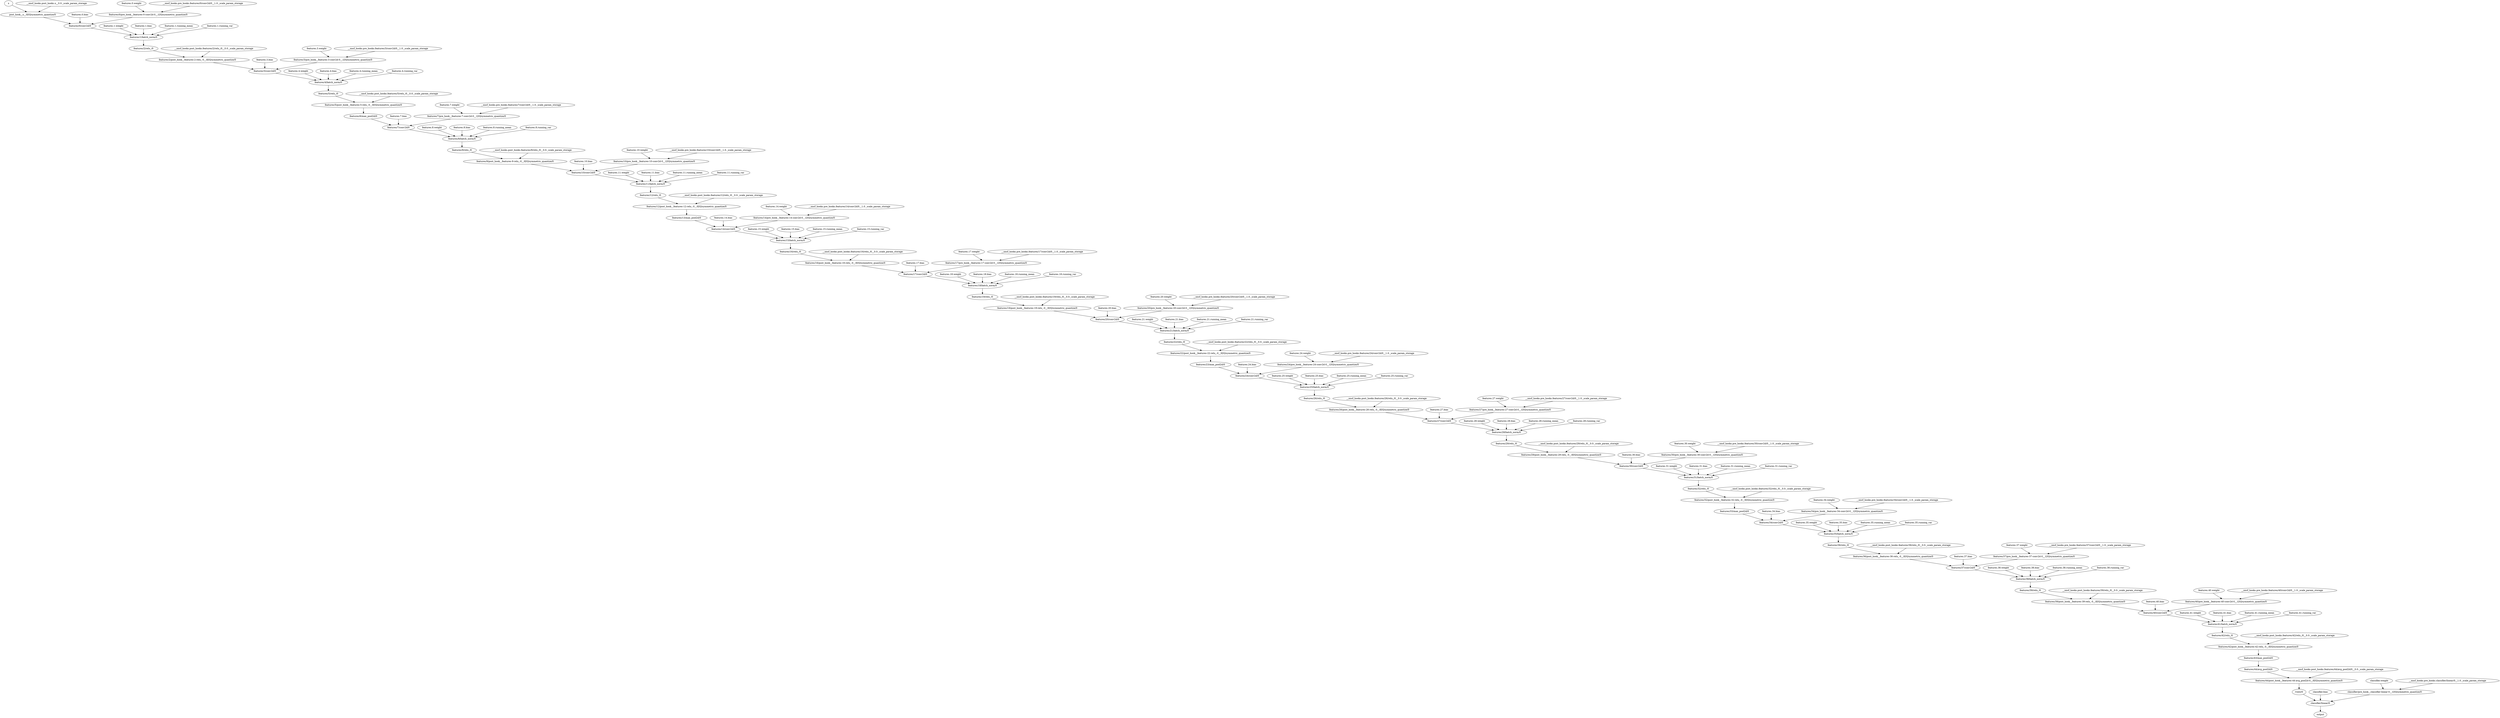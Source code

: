strict digraph {
x [id=0, type="nncf_model_input", metatype=PTInputNoopMetatype];
"__nncf_hooks.post_hooks.x__0.0._scale_param_storage" [id=1, type="nncf_model_const", metatype=PTConstNoopMetatype];
"post_hook__x__0[0]/symmetric_quantize/0" [id=2, type="symmetric_quantize", metatype=UnknownMetatype];
"features.0.weight" [id=3, type="nncf_model_const", metatype=PTConstNoopMetatype];
"features.0.bias" [id=4, type="nncf_model_const", metatype=PTConstNoopMetatype];
"__nncf_hooks.pre_hooks.features/0/conv2d/0__1.0._scale_param_storage" [id=5, type="nncf_model_const", metatype=PTConstNoopMetatype];
"features/0/pre_hook__features-0-conv2d-0__1[0]/symmetric_quantize/0" [id=6, type="symmetric_quantize", metatype=UnknownMetatype];
"features/0/conv2d/0" [id=7, type=conv2d, metatype=PTConv2dMetatype];
"features.1.weight" [id=8, type="nncf_model_const", metatype=PTConstNoopMetatype];
"features.1.bias" [id=9, type="nncf_model_const", metatype=PTConstNoopMetatype];
"features.1.running_mean" [id=10, type="nncf_model_const", metatype=PTConstNoopMetatype];
"features.1.running_var" [id=11, type="nncf_model_const", metatype=PTConstNoopMetatype];
"features/1/batch_norm/0" [id=12, type="batch_norm", metatype=PT2BatchNormMetatype];
"features/2/relu_/0" [id=13, type="relu_", metatype=PTRELUMetatype];
"__nncf_hooks.post_hooks.features/2/relu_/0__0.0._scale_param_storage" [id=14, type="nncf_model_const", metatype=PTConstNoopMetatype];
"features/2/post_hook__features-2-relu_-0__0[0]/symmetric_quantize/0" [id=15, type="symmetric_quantize", metatype=UnknownMetatype];
"features.3.weight" [id=16, type="nncf_model_const", metatype=PTConstNoopMetatype];
"features.3.bias" [id=17, type="nncf_model_const", metatype=PTConstNoopMetatype];
"__nncf_hooks.pre_hooks.features/3/conv2d/0__1.0._scale_param_storage" [id=18, type="nncf_model_const", metatype=PTConstNoopMetatype];
"features/3/pre_hook__features-3-conv2d-0__1[0]/symmetric_quantize/0" [id=19, type="symmetric_quantize", metatype=UnknownMetatype];
"features/3/conv2d/0" [id=20, type=conv2d, metatype=PTConv2dMetatype];
"features.4.weight" [id=21, type="nncf_model_const", metatype=PTConstNoopMetatype];
"features.4.bias" [id=22, type="nncf_model_const", metatype=PTConstNoopMetatype];
"features.4.running_mean" [id=23, type="nncf_model_const", metatype=PTConstNoopMetatype];
"features.4.running_var" [id=24, type="nncf_model_const", metatype=PTConstNoopMetatype];
"features/4/batch_norm/0" [id=25, type="batch_norm", metatype=PT2BatchNormMetatype];
"features/5/relu_/0" [id=26, type="relu_", metatype=PTRELUMetatype];
"__nncf_hooks.post_hooks.features/5/relu_/0__0.0._scale_param_storage" [id=27, type="nncf_model_const", metatype=PTConstNoopMetatype];
"features/5/post_hook__features-5-relu_-0__0[0]/symmetric_quantize/0" [id=28, type="symmetric_quantize", metatype=UnknownMetatype];
"features/6/max_pool2d/0" [id=29, type="max_pool2d", metatype=PTMaxPool2dMetatype];
"features.7.weight" [id=30, type="nncf_model_const", metatype=PTConstNoopMetatype];
"features.7.bias" [id=31, type="nncf_model_const", metatype=PTConstNoopMetatype];
"__nncf_hooks.pre_hooks.features/7/conv2d/0__1.0._scale_param_storage" [id=32, type="nncf_model_const", metatype=PTConstNoopMetatype];
"features/7/pre_hook__features-7-conv2d-0__1[0]/symmetric_quantize/0" [id=33, type="symmetric_quantize", metatype=UnknownMetatype];
"features/7/conv2d/0" [id=34, type=conv2d, metatype=PTConv2dMetatype];
"features.8.weight" [id=35, type="nncf_model_const", metatype=PTConstNoopMetatype];
"features.8.bias" [id=36, type="nncf_model_const", metatype=PTConstNoopMetatype];
"features.8.running_mean" [id=37, type="nncf_model_const", metatype=PTConstNoopMetatype];
"features.8.running_var" [id=38, type="nncf_model_const", metatype=PTConstNoopMetatype];
"features/8/batch_norm/0" [id=39, type="batch_norm", metatype=PT2BatchNormMetatype];
"features/9/relu_/0" [id=40, type="relu_", metatype=PTRELUMetatype];
"__nncf_hooks.post_hooks.features/9/relu_/0__0.0._scale_param_storage" [id=41, type="nncf_model_const", metatype=PTConstNoopMetatype];
"features/9/post_hook__features-9-relu_-0__0[0]/symmetric_quantize/0" [id=42, type="symmetric_quantize", metatype=UnknownMetatype];
"features.10.weight" [id=43, type="nncf_model_const", metatype=PTConstNoopMetatype];
"features.10.bias" [id=44, type="nncf_model_const", metatype=PTConstNoopMetatype];
"__nncf_hooks.pre_hooks.features/10/conv2d/0__1.0._scale_param_storage" [id=45, type="nncf_model_const", metatype=PTConstNoopMetatype];
"features/10/pre_hook__features-10-conv2d-0__1[0]/symmetric_quantize/0" [id=46, type="symmetric_quantize", metatype=UnknownMetatype];
"features/10/conv2d/0" [id=47, type=conv2d, metatype=PTConv2dMetatype];
"features.11.weight" [id=48, type="nncf_model_const", metatype=PTConstNoopMetatype];
"features.11.bias" [id=49, type="nncf_model_const", metatype=PTConstNoopMetatype];
"features.11.running_mean" [id=50, type="nncf_model_const", metatype=PTConstNoopMetatype];
"features.11.running_var" [id=51, type="nncf_model_const", metatype=PTConstNoopMetatype];
"features/11/batch_norm/0" [id=52, type="batch_norm", metatype=PT2BatchNormMetatype];
"features/12/relu_/0" [id=53, type="relu_", metatype=PTRELUMetatype];
"__nncf_hooks.post_hooks.features/12/relu_/0__0.0._scale_param_storage" [id=54, type="nncf_model_const", metatype=PTConstNoopMetatype];
"features/12/post_hook__features-12-relu_-0__0[0]/symmetric_quantize/0" [id=55, type="symmetric_quantize", metatype=UnknownMetatype];
"features/13/max_pool2d/0" [id=56, type="max_pool2d", metatype=PTMaxPool2dMetatype];
"features.14.weight" [id=57, type="nncf_model_const", metatype=PTConstNoopMetatype];
"features.14.bias" [id=58, type="nncf_model_const", metatype=PTConstNoopMetatype];
"__nncf_hooks.pre_hooks.features/14/conv2d/0__1.0._scale_param_storage" [id=59, type="nncf_model_const", metatype=PTConstNoopMetatype];
"features/14/pre_hook__features-14-conv2d-0__1[0]/symmetric_quantize/0" [id=60, type="symmetric_quantize", metatype=UnknownMetatype];
"features/14/conv2d/0" [id=61, type=conv2d, metatype=PTConv2dMetatype];
"features.15.weight" [id=62, type="nncf_model_const", metatype=PTConstNoopMetatype];
"features.15.bias" [id=63, type="nncf_model_const", metatype=PTConstNoopMetatype];
"features.15.running_mean" [id=64, type="nncf_model_const", metatype=PTConstNoopMetatype];
"features.15.running_var" [id=65, type="nncf_model_const", metatype=PTConstNoopMetatype];
"features/15/batch_norm/0" [id=66, type="batch_norm", metatype=PT2BatchNormMetatype];
"features/16/relu_/0" [id=67, type="relu_", metatype=PTRELUMetatype];
"__nncf_hooks.post_hooks.features/16/relu_/0__0.0._scale_param_storage" [id=68, type="nncf_model_const", metatype=PTConstNoopMetatype];
"features/16/post_hook__features-16-relu_-0__0[0]/symmetric_quantize/0" [id=69, type="symmetric_quantize", metatype=UnknownMetatype];
"features.17.weight" [id=70, type="nncf_model_const", metatype=PTConstNoopMetatype];
"features.17.bias" [id=71, type="nncf_model_const", metatype=PTConstNoopMetatype];
"__nncf_hooks.pre_hooks.features/17/conv2d/0__1.0._scale_param_storage" [id=72, type="nncf_model_const", metatype=PTConstNoopMetatype];
"features/17/pre_hook__features-17-conv2d-0__1[0]/symmetric_quantize/0" [id=73, type="symmetric_quantize", metatype=UnknownMetatype];
"features/17/conv2d/0" [id=74, type=conv2d, metatype=PTConv2dMetatype];
"features.18.weight" [id=75, type="nncf_model_const", metatype=PTConstNoopMetatype];
"features.18.bias" [id=76, type="nncf_model_const", metatype=PTConstNoopMetatype];
"features.18.running_mean" [id=77, type="nncf_model_const", metatype=PTConstNoopMetatype];
"features.18.running_var" [id=78, type="nncf_model_const", metatype=PTConstNoopMetatype];
"features/18/batch_norm/0" [id=79, type="batch_norm", metatype=PT2BatchNormMetatype];
"features/19/relu_/0" [id=80, type="relu_", metatype=PTRELUMetatype];
"__nncf_hooks.post_hooks.features/19/relu_/0__0.0._scale_param_storage" [id=81, type="nncf_model_const", metatype=PTConstNoopMetatype];
"features/19/post_hook__features-19-relu_-0__0[0]/symmetric_quantize/0" [id=82, type="symmetric_quantize", metatype=UnknownMetatype];
"features.20.weight" [id=83, type="nncf_model_const", metatype=PTConstNoopMetatype];
"features.20.bias" [id=84, type="nncf_model_const", metatype=PTConstNoopMetatype];
"__nncf_hooks.pre_hooks.features/20/conv2d/0__1.0._scale_param_storage" [id=85, type="nncf_model_const", metatype=PTConstNoopMetatype];
"features/20/pre_hook__features-20-conv2d-0__1[0]/symmetric_quantize/0" [id=86, type="symmetric_quantize", metatype=UnknownMetatype];
"features/20/conv2d/0" [id=87, type=conv2d, metatype=PTConv2dMetatype];
"features.21.weight" [id=88, type="nncf_model_const", metatype=PTConstNoopMetatype];
"features.21.bias" [id=89, type="nncf_model_const", metatype=PTConstNoopMetatype];
"features.21.running_mean" [id=90, type="nncf_model_const", metatype=PTConstNoopMetatype];
"features.21.running_var" [id=91, type="nncf_model_const", metatype=PTConstNoopMetatype];
"features/21/batch_norm/0" [id=92, type="batch_norm", metatype=PT2BatchNormMetatype];
"features/22/relu_/0" [id=93, type="relu_", metatype=PTRELUMetatype];
"__nncf_hooks.post_hooks.features/22/relu_/0__0.0._scale_param_storage" [id=94, type="nncf_model_const", metatype=PTConstNoopMetatype];
"features/22/post_hook__features-22-relu_-0__0[0]/symmetric_quantize/0" [id=95, type="symmetric_quantize", metatype=UnknownMetatype];
"features/23/max_pool2d/0" [id=96, type="max_pool2d", metatype=PTMaxPool2dMetatype];
"features.24.weight" [id=97, type="nncf_model_const", metatype=PTConstNoopMetatype];
"features.24.bias" [id=98, type="nncf_model_const", metatype=PTConstNoopMetatype];
"__nncf_hooks.pre_hooks.features/24/conv2d/0__1.0._scale_param_storage" [id=99, type="nncf_model_const", metatype=PTConstNoopMetatype];
"features/24/pre_hook__features-24-conv2d-0__1[0]/symmetric_quantize/0" [id=100, type="symmetric_quantize", metatype=UnknownMetatype];
"features/24/conv2d/0" [id=101, type=conv2d, metatype=PTConv2dMetatype];
"features.25.weight" [id=102, type="nncf_model_const", metatype=PTConstNoopMetatype];
"features.25.bias" [id=103, type="nncf_model_const", metatype=PTConstNoopMetatype];
"features.25.running_mean" [id=104, type="nncf_model_const", metatype=PTConstNoopMetatype];
"features.25.running_var" [id=105, type="nncf_model_const", metatype=PTConstNoopMetatype];
"features/25/batch_norm/0" [id=106, type="batch_norm", metatype=PT2BatchNormMetatype];
"features/26/relu_/0" [id=107, type="relu_", metatype=PTRELUMetatype];
"__nncf_hooks.post_hooks.features/26/relu_/0__0.0._scale_param_storage" [id=108, type="nncf_model_const", metatype=PTConstNoopMetatype];
"features/26/post_hook__features-26-relu_-0__0[0]/symmetric_quantize/0" [id=109, type="symmetric_quantize", metatype=UnknownMetatype];
"features.27.weight" [id=110, type="nncf_model_const", metatype=PTConstNoopMetatype];
"features.27.bias" [id=111, type="nncf_model_const", metatype=PTConstNoopMetatype];
"__nncf_hooks.pre_hooks.features/27/conv2d/0__1.0._scale_param_storage" [id=112, type="nncf_model_const", metatype=PTConstNoopMetatype];
"features/27/pre_hook__features-27-conv2d-0__1[0]/symmetric_quantize/0" [id=113, type="symmetric_quantize", metatype=UnknownMetatype];
"features/27/conv2d/0" [id=114, type=conv2d, metatype=PTConv2dMetatype];
"features.28.weight" [id=115, type="nncf_model_const", metatype=PTConstNoopMetatype];
"features.28.bias" [id=116, type="nncf_model_const", metatype=PTConstNoopMetatype];
"features.28.running_mean" [id=117, type="nncf_model_const", metatype=PTConstNoopMetatype];
"features.28.running_var" [id=118, type="nncf_model_const", metatype=PTConstNoopMetatype];
"features/28/batch_norm/0" [id=119, type="batch_norm", metatype=PT2BatchNormMetatype];
"features/29/relu_/0" [id=120, type="relu_", metatype=PTRELUMetatype];
"__nncf_hooks.post_hooks.features/29/relu_/0__0.0._scale_param_storage" [id=121, type="nncf_model_const", metatype=PTConstNoopMetatype];
"features/29/post_hook__features-29-relu_-0__0[0]/symmetric_quantize/0" [id=122, type="symmetric_quantize", metatype=UnknownMetatype];
"features.30.weight" [id=123, type="nncf_model_const", metatype=PTConstNoopMetatype];
"features.30.bias" [id=124, type="nncf_model_const", metatype=PTConstNoopMetatype];
"__nncf_hooks.pre_hooks.features/30/conv2d/0__1.0._scale_param_storage" [id=125, type="nncf_model_const", metatype=PTConstNoopMetatype];
"features/30/pre_hook__features-30-conv2d-0__1[0]/symmetric_quantize/0" [id=126, type="symmetric_quantize", metatype=UnknownMetatype];
"features/30/conv2d/0" [id=127, type=conv2d, metatype=PTConv2dMetatype];
"features.31.weight" [id=128, type="nncf_model_const", metatype=PTConstNoopMetatype];
"features.31.bias" [id=129, type="nncf_model_const", metatype=PTConstNoopMetatype];
"features.31.running_mean" [id=130, type="nncf_model_const", metatype=PTConstNoopMetatype];
"features.31.running_var" [id=131, type="nncf_model_const", metatype=PTConstNoopMetatype];
"features/31/batch_norm/0" [id=132, type="batch_norm", metatype=PT2BatchNormMetatype];
"features/32/relu_/0" [id=133, type="relu_", metatype=PTRELUMetatype];
"__nncf_hooks.post_hooks.features/32/relu_/0__0.0._scale_param_storage" [id=134, type="nncf_model_const", metatype=PTConstNoopMetatype];
"features/32/post_hook__features-32-relu_-0__0[0]/symmetric_quantize/0" [id=135, type="symmetric_quantize", metatype=UnknownMetatype];
"features/33/max_pool2d/0" [id=136, type="max_pool2d", metatype=PTMaxPool2dMetatype];
"features.34.weight" [id=137, type="nncf_model_const", metatype=PTConstNoopMetatype];
"features.34.bias" [id=138, type="nncf_model_const", metatype=PTConstNoopMetatype];
"__nncf_hooks.pre_hooks.features/34/conv2d/0__1.0._scale_param_storage" [id=139, type="nncf_model_const", metatype=PTConstNoopMetatype];
"features/34/pre_hook__features-34-conv2d-0__1[0]/symmetric_quantize/0" [id=140, type="symmetric_quantize", metatype=UnknownMetatype];
"features/34/conv2d/0" [id=141, type=conv2d, metatype=PTConv2dMetatype];
"features.35.weight" [id=142, type="nncf_model_const", metatype=PTConstNoopMetatype];
"features.35.bias" [id=143, type="nncf_model_const", metatype=PTConstNoopMetatype];
"features.35.running_mean" [id=144, type="nncf_model_const", metatype=PTConstNoopMetatype];
"features.35.running_var" [id=145, type="nncf_model_const", metatype=PTConstNoopMetatype];
"features/35/batch_norm/0" [id=146, type="batch_norm", metatype=PT2BatchNormMetatype];
"features/36/relu_/0" [id=147, type="relu_", metatype=PTRELUMetatype];
"__nncf_hooks.post_hooks.features/36/relu_/0__0.0._scale_param_storage" [id=148, type="nncf_model_const", metatype=PTConstNoopMetatype];
"features/36/post_hook__features-36-relu_-0__0[0]/symmetric_quantize/0" [id=149, type="symmetric_quantize", metatype=UnknownMetatype];
"features.37.weight" [id=150, type="nncf_model_const", metatype=PTConstNoopMetatype];
"features.37.bias" [id=151, type="nncf_model_const", metatype=PTConstNoopMetatype];
"__nncf_hooks.pre_hooks.features/37/conv2d/0__1.0._scale_param_storage" [id=152, type="nncf_model_const", metatype=PTConstNoopMetatype];
"features/37/pre_hook__features-37-conv2d-0__1[0]/symmetric_quantize/0" [id=153, type="symmetric_quantize", metatype=UnknownMetatype];
"features/37/conv2d/0" [id=154, type=conv2d, metatype=PTConv2dMetatype];
"features.38.weight" [id=155, type="nncf_model_const", metatype=PTConstNoopMetatype];
"features.38.bias" [id=156, type="nncf_model_const", metatype=PTConstNoopMetatype];
"features.38.running_mean" [id=157, type="nncf_model_const", metatype=PTConstNoopMetatype];
"features.38.running_var" [id=158, type="nncf_model_const", metatype=PTConstNoopMetatype];
"features/38/batch_norm/0" [id=159, type="batch_norm", metatype=PT2BatchNormMetatype];
"features/39/relu_/0" [id=160, type="relu_", metatype=PTRELUMetatype];
"__nncf_hooks.post_hooks.features/39/relu_/0__0.0._scale_param_storage" [id=161, type="nncf_model_const", metatype=PTConstNoopMetatype];
"features/39/post_hook__features-39-relu_-0__0[0]/symmetric_quantize/0" [id=162, type="symmetric_quantize", metatype=UnknownMetatype];
"features.40.weight" [id=163, type="nncf_model_const", metatype=PTConstNoopMetatype];
"features.40.bias" [id=164, type="nncf_model_const", metatype=PTConstNoopMetatype];
"__nncf_hooks.pre_hooks.features/40/conv2d/0__1.0._scale_param_storage" [id=165, type="nncf_model_const", metatype=PTConstNoopMetatype];
"features/40/pre_hook__features-40-conv2d-0__1[0]/symmetric_quantize/0" [id=166, type="symmetric_quantize", metatype=UnknownMetatype];
"features/40/conv2d/0" [id=167, type=conv2d, metatype=PTConv2dMetatype];
"features.41.weight" [id=168, type="nncf_model_const", metatype=PTConstNoopMetatype];
"features.41.bias" [id=169, type="nncf_model_const", metatype=PTConstNoopMetatype];
"features.41.running_mean" [id=170, type="nncf_model_const", metatype=PTConstNoopMetatype];
"features.41.running_var" [id=171, type="nncf_model_const", metatype=PTConstNoopMetatype];
"features/41/batch_norm/0" [id=172, type="batch_norm", metatype=PT2BatchNormMetatype];
"features/42/relu_/0" [id=173, type="relu_", metatype=PTRELUMetatype];
"__nncf_hooks.post_hooks.features/42/relu_/0__0.0._scale_param_storage" [id=174, type="nncf_model_const", metatype=PTConstNoopMetatype];
"features/42/post_hook__features-42-relu_-0__0[0]/symmetric_quantize/0" [id=175, type="symmetric_quantize", metatype=UnknownMetatype];
"features/43/max_pool2d/0" [id=176, type="max_pool2d", metatype=PTMaxPool2dMetatype];
"features/44/avg_pool2d/0" [id=177, type="avg_pool2d", metatype=PTAvgPool2dMetatype];
"__nncf_hooks.post_hooks.features/44/avg_pool2d/0__0.0._scale_param_storage" [id=178, type="nncf_model_const", metatype=PTConstNoopMetatype];
"features/44/post_hook__features-44-avg_pool2d-0__0[0]/symmetric_quantize/0" [id=179, type="symmetric_quantize", metatype=UnknownMetatype];
"/view/0" [id=180, type=view, metatype=PTReshapeMetatype];
"classifier.weight" [id=181, type="nncf_model_const", metatype=PTConstNoopMetatype];
"classifier.bias" [id=182, type="nncf_model_const", metatype=PTConstNoopMetatype];
"__nncf_hooks.pre_hooks.classifier/linear/0__1.0._scale_param_storage" [id=183, type="nncf_model_const", metatype=PTConstNoopMetatype];
"classifier/pre_hook__classifier-linear-0__1[0]/symmetric_quantize/0" [id=184, type="symmetric_quantize", metatype=UnknownMetatype];
"classifier/linear/0" [id=185, type=linear, metatype=PTLinearMetatype];
output [id=186, type="nncf_model_output", metatype=PTOutputNoopMetatype];
x -> "post_hook__x__0[0]/symmetric_quantize/0" [dtype=float, shape="(1, 3, 32, 32)", out_port_id=0, in_port_id=0];
"__nncf_hooks.post_hooks.x__0.0._scale_param_storage" -> "post_hook__x__0[0]/symmetric_quantize/0" [dtype=float, shape="(1,)", out_port_id=0, in_port_id=4];
"post_hook__x__0[0]/symmetric_quantize/0" -> "features/0/conv2d/0" [dtype=float, shape="(1, 3, 32, 32)", out_port_id=0, in_port_id=0];
"features.0.weight" -> "features/0/pre_hook__features-0-conv2d-0__1[0]/symmetric_quantize/0" [dtype=float, shape="(64, 3, 3, 3)", out_port_id=0, in_port_id=0];
"features.0.bias" -> "features/0/conv2d/0" [dtype=float, shape="(64,)", out_port_id=0, in_port_id=2];
"__nncf_hooks.pre_hooks.features/0/conv2d/0__1.0._scale_param_storage" -> "features/0/pre_hook__features-0-conv2d-0__1[0]/symmetric_quantize/0" [dtype=float, shape="(64, 1, 1, 1)", out_port_id=0, in_port_id=4];
"features/0/pre_hook__features-0-conv2d-0__1[0]/symmetric_quantize/0" -> "features/0/conv2d/0" [dtype=float, shape="(64, 3, 3, 3)", out_port_id=0, in_port_id=1];
"features/0/conv2d/0" -> "features/1/batch_norm/0" [dtype=float, shape="(1, 64, 32, 32)", out_port_id=0, in_port_id=0];
"features.1.weight" -> "features/1/batch_norm/0" [dtype=float, shape="(64,)", out_port_id=0, in_port_id=1];
"features.1.bias" -> "features/1/batch_norm/0" [dtype=float, shape="(64,)", out_port_id=0, in_port_id=2];
"features.1.running_mean" -> "features/1/batch_norm/0" [dtype=float, shape="(64,)", out_port_id=0, in_port_id=3];
"features.1.running_var" -> "features/1/batch_norm/0" [dtype=float, shape="(64,)", out_port_id=0, in_port_id=4];
"features/1/batch_norm/0" -> "features/2/relu_/0" [dtype=float, shape="(1, 64, 32, 32)", out_port_id=0, in_port_id=0];
"features/2/relu_/0" -> "features/2/post_hook__features-2-relu_-0__0[0]/symmetric_quantize/0" [dtype=float, shape="(1, 64, 32, 32)", out_port_id=0, in_port_id=0];
"__nncf_hooks.post_hooks.features/2/relu_/0__0.0._scale_param_storage" -> "features/2/post_hook__features-2-relu_-0__0[0]/symmetric_quantize/0" [dtype=float, shape="(1,)", out_port_id=0, in_port_id=4];
"features/2/post_hook__features-2-relu_-0__0[0]/symmetric_quantize/0" -> "features/3/conv2d/0" [dtype=float, shape="(1, 64, 32, 32)", out_port_id=0, in_port_id=0];
"features.3.weight" -> "features/3/pre_hook__features-3-conv2d-0__1[0]/symmetric_quantize/0" [dtype=float, shape="(64, 64, 3, 3)", out_port_id=0, in_port_id=0];
"features.3.bias" -> "features/3/conv2d/0" [dtype=float, shape="(64,)", out_port_id=0, in_port_id=2];
"__nncf_hooks.pre_hooks.features/3/conv2d/0__1.0._scale_param_storage" -> "features/3/pre_hook__features-3-conv2d-0__1[0]/symmetric_quantize/0" [dtype=float, shape="(64, 1, 1, 1)", out_port_id=0, in_port_id=4];
"features/3/pre_hook__features-3-conv2d-0__1[0]/symmetric_quantize/0" -> "features/3/conv2d/0" [dtype=float, shape="(64, 64, 3, 3)", out_port_id=0, in_port_id=1];
"features/3/conv2d/0" -> "features/4/batch_norm/0" [dtype=float, shape="(1, 64, 32, 32)", out_port_id=0, in_port_id=0];
"features.4.weight" -> "features/4/batch_norm/0" [dtype=float, shape="(64,)", out_port_id=0, in_port_id=1];
"features.4.bias" -> "features/4/batch_norm/0" [dtype=float, shape="(64,)", out_port_id=0, in_port_id=2];
"features.4.running_mean" -> "features/4/batch_norm/0" [dtype=float, shape="(64,)", out_port_id=0, in_port_id=3];
"features.4.running_var" -> "features/4/batch_norm/0" [dtype=float, shape="(64,)", out_port_id=0, in_port_id=4];
"features/4/batch_norm/0" -> "features/5/relu_/0" [dtype=float, shape="(1, 64, 32, 32)", out_port_id=0, in_port_id=0];
"features/5/relu_/0" -> "features/5/post_hook__features-5-relu_-0__0[0]/symmetric_quantize/0" [dtype=float, shape="(1, 64, 32, 32)", out_port_id=0, in_port_id=0];
"__nncf_hooks.post_hooks.features/5/relu_/0__0.0._scale_param_storage" -> "features/5/post_hook__features-5-relu_-0__0[0]/symmetric_quantize/0" [dtype=float, shape="(1,)", out_port_id=0, in_port_id=4];
"features/5/post_hook__features-5-relu_-0__0[0]/symmetric_quantize/0" -> "features/6/max_pool2d/0" [dtype=float, shape="(1, 64, 32, 32)", out_port_id=0, in_port_id=0];
"features/6/max_pool2d/0" -> "features/7/conv2d/0" [dtype=float, shape="(1, 64, 16, 16)", out_port_id=0, in_port_id=0];
"features.7.weight" -> "features/7/pre_hook__features-7-conv2d-0__1[0]/symmetric_quantize/0" [dtype=float, shape="(128, 64, 3, 3)", out_port_id=0, in_port_id=0];
"features.7.bias" -> "features/7/conv2d/0" [dtype=float, shape="(128,)", out_port_id=0, in_port_id=2];
"__nncf_hooks.pre_hooks.features/7/conv2d/0__1.0._scale_param_storage" -> "features/7/pre_hook__features-7-conv2d-0__1[0]/symmetric_quantize/0" [dtype=float, shape="(128, 1, 1, 1)", out_port_id=0, in_port_id=4];
"features/7/pre_hook__features-7-conv2d-0__1[0]/symmetric_quantize/0" -> "features/7/conv2d/0" [dtype=float, shape="(128, 64, 3, 3)", out_port_id=0, in_port_id=1];
"features/7/conv2d/0" -> "features/8/batch_norm/0" [dtype=float, shape="(1, 128, 16, 16)", out_port_id=0, in_port_id=0];
"features.8.weight" -> "features/8/batch_norm/0" [dtype=float, shape="(128,)", out_port_id=0, in_port_id=1];
"features.8.bias" -> "features/8/batch_norm/0" [dtype=float, shape="(128,)", out_port_id=0, in_port_id=2];
"features.8.running_mean" -> "features/8/batch_norm/0" [dtype=float, shape="(128,)", out_port_id=0, in_port_id=3];
"features.8.running_var" -> "features/8/batch_norm/0" [dtype=float, shape="(128,)", out_port_id=0, in_port_id=4];
"features/8/batch_norm/0" -> "features/9/relu_/0" [dtype=float, shape="(1, 128, 16, 16)", out_port_id=0, in_port_id=0];
"features/9/relu_/0" -> "features/9/post_hook__features-9-relu_-0__0[0]/symmetric_quantize/0" [dtype=float, shape="(1, 128, 16, 16)", out_port_id=0, in_port_id=0];
"__nncf_hooks.post_hooks.features/9/relu_/0__0.0._scale_param_storage" -> "features/9/post_hook__features-9-relu_-0__0[0]/symmetric_quantize/0" [dtype=float, shape="(1,)", out_port_id=0, in_port_id=4];
"features/9/post_hook__features-9-relu_-0__0[0]/symmetric_quantize/0" -> "features/10/conv2d/0" [dtype=float, shape="(1, 128, 16, 16)", out_port_id=0, in_port_id=0];
"features.10.weight" -> "features/10/pre_hook__features-10-conv2d-0__1[0]/symmetric_quantize/0" [dtype=float, shape="(128, 128, 3, 3)", out_port_id=0, in_port_id=0];
"features.10.bias" -> "features/10/conv2d/0" [dtype=float, shape="(128,)", out_port_id=0, in_port_id=2];
"__nncf_hooks.pre_hooks.features/10/conv2d/0__1.0._scale_param_storage" -> "features/10/pre_hook__features-10-conv2d-0__1[0]/symmetric_quantize/0" [dtype=float, shape="(128, 1, 1, 1)", out_port_id=0, in_port_id=4];
"features/10/pre_hook__features-10-conv2d-0__1[0]/symmetric_quantize/0" -> "features/10/conv2d/0" [dtype=float, shape="(128, 128, 3, 3)", out_port_id=0, in_port_id=1];
"features/10/conv2d/0" -> "features/11/batch_norm/0" [dtype=float, shape="(1, 128, 16, 16)", out_port_id=0, in_port_id=0];
"features.11.weight" -> "features/11/batch_norm/0" [dtype=float, shape="(128,)", out_port_id=0, in_port_id=1];
"features.11.bias" -> "features/11/batch_norm/0" [dtype=float, shape="(128,)", out_port_id=0, in_port_id=2];
"features.11.running_mean" -> "features/11/batch_norm/0" [dtype=float, shape="(128,)", out_port_id=0, in_port_id=3];
"features.11.running_var" -> "features/11/batch_norm/0" [dtype=float, shape="(128,)", out_port_id=0, in_port_id=4];
"features/11/batch_norm/0" -> "features/12/relu_/0" [dtype=float, shape="(1, 128, 16, 16)", out_port_id=0, in_port_id=0];
"features/12/relu_/0" -> "features/12/post_hook__features-12-relu_-0__0[0]/symmetric_quantize/0" [dtype=float, shape="(1, 128, 16, 16)", out_port_id=0, in_port_id=0];
"__nncf_hooks.post_hooks.features/12/relu_/0__0.0._scale_param_storage" -> "features/12/post_hook__features-12-relu_-0__0[0]/symmetric_quantize/0" [dtype=float, shape="(1,)", out_port_id=0, in_port_id=4];
"features/12/post_hook__features-12-relu_-0__0[0]/symmetric_quantize/0" -> "features/13/max_pool2d/0" [dtype=float, shape="(1, 128, 16, 16)", out_port_id=0, in_port_id=0];
"features/13/max_pool2d/0" -> "features/14/conv2d/0" [dtype=float, shape="(1, 128, 8, 8)", out_port_id=0, in_port_id=0];
"features.14.weight" -> "features/14/pre_hook__features-14-conv2d-0__1[0]/symmetric_quantize/0" [dtype=float, shape="(256, 128, 3, 3)", out_port_id=0, in_port_id=0];
"features.14.bias" -> "features/14/conv2d/0" [dtype=float, shape="(256,)", out_port_id=0, in_port_id=2];
"__nncf_hooks.pre_hooks.features/14/conv2d/0__1.0._scale_param_storage" -> "features/14/pre_hook__features-14-conv2d-0__1[0]/symmetric_quantize/0" [dtype=float, shape="(256, 1, 1, 1)", out_port_id=0, in_port_id=4];
"features/14/pre_hook__features-14-conv2d-0__1[0]/symmetric_quantize/0" -> "features/14/conv2d/0" [dtype=float, shape="(256, 128, 3, 3)", out_port_id=0, in_port_id=1];
"features/14/conv2d/0" -> "features/15/batch_norm/0" [dtype=float, shape="(1, 256, 8, 8)", out_port_id=0, in_port_id=0];
"features.15.weight" -> "features/15/batch_norm/0" [dtype=float, shape="(256,)", out_port_id=0, in_port_id=1];
"features.15.bias" -> "features/15/batch_norm/0" [dtype=float, shape="(256,)", out_port_id=0, in_port_id=2];
"features.15.running_mean" -> "features/15/batch_norm/0" [dtype=float, shape="(256,)", out_port_id=0, in_port_id=3];
"features.15.running_var" -> "features/15/batch_norm/0" [dtype=float, shape="(256,)", out_port_id=0, in_port_id=4];
"features/15/batch_norm/0" -> "features/16/relu_/0" [dtype=float, shape="(1, 256, 8, 8)", out_port_id=0, in_port_id=0];
"features/16/relu_/0" -> "features/16/post_hook__features-16-relu_-0__0[0]/symmetric_quantize/0" [dtype=float, shape="(1, 256, 8, 8)", out_port_id=0, in_port_id=0];
"__nncf_hooks.post_hooks.features/16/relu_/0__0.0._scale_param_storage" -> "features/16/post_hook__features-16-relu_-0__0[0]/symmetric_quantize/0" [dtype=float, shape="(1,)", out_port_id=0, in_port_id=4];
"features/16/post_hook__features-16-relu_-0__0[0]/symmetric_quantize/0" -> "features/17/conv2d/0" [dtype=float, shape="(1, 256, 8, 8)", out_port_id=0, in_port_id=0];
"features.17.weight" -> "features/17/pre_hook__features-17-conv2d-0__1[0]/symmetric_quantize/0" [dtype=float, shape="(256, 256, 3, 3)", out_port_id=0, in_port_id=0];
"features.17.bias" -> "features/17/conv2d/0" [dtype=float, shape="(256,)", out_port_id=0, in_port_id=2];
"__nncf_hooks.pre_hooks.features/17/conv2d/0__1.0._scale_param_storage" -> "features/17/pre_hook__features-17-conv2d-0__1[0]/symmetric_quantize/0" [dtype=float, shape="(256, 1, 1, 1)", out_port_id=0, in_port_id=4];
"features/17/pre_hook__features-17-conv2d-0__1[0]/symmetric_quantize/0" -> "features/17/conv2d/0" [dtype=float, shape="(256, 256, 3, 3)", out_port_id=0, in_port_id=1];
"features/17/conv2d/0" -> "features/18/batch_norm/0" [dtype=float, shape="(1, 256, 8, 8)", out_port_id=0, in_port_id=0];
"features.18.weight" -> "features/18/batch_norm/0" [dtype=float, shape="(256,)", out_port_id=0, in_port_id=1];
"features.18.bias" -> "features/18/batch_norm/0" [dtype=float, shape="(256,)", out_port_id=0, in_port_id=2];
"features.18.running_mean" -> "features/18/batch_norm/0" [dtype=float, shape="(256,)", out_port_id=0, in_port_id=3];
"features.18.running_var" -> "features/18/batch_norm/0" [dtype=float, shape="(256,)", out_port_id=0, in_port_id=4];
"features/18/batch_norm/0" -> "features/19/relu_/0" [dtype=float, shape="(1, 256, 8, 8)", out_port_id=0, in_port_id=0];
"features/19/relu_/0" -> "features/19/post_hook__features-19-relu_-0__0[0]/symmetric_quantize/0" [dtype=float, shape="(1, 256, 8, 8)", out_port_id=0, in_port_id=0];
"__nncf_hooks.post_hooks.features/19/relu_/0__0.0._scale_param_storage" -> "features/19/post_hook__features-19-relu_-0__0[0]/symmetric_quantize/0" [dtype=float, shape="(1,)", out_port_id=0, in_port_id=4];
"features/19/post_hook__features-19-relu_-0__0[0]/symmetric_quantize/0" -> "features/20/conv2d/0" [dtype=float, shape="(1, 256, 8, 8)", out_port_id=0, in_port_id=0];
"features.20.weight" -> "features/20/pre_hook__features-20-conv2d-0__1[0]/symmetric_quantize/0" [dtype=float, shape="(256, 256, 3, 3)", out_port_id=0, in_port_id=0];
"features.20.bias" -> "features/20/conv2d/0" [dtype=float, shape="(256,)", out_port_id=0, in_port_id=2];
"__nncf_hooks.pre_hooks.features/20/conv2d/0__1.0._scale_param_storage" -> "features/20/pre_hook__features-20-conv2d-0__1[0]/symmetric_quantize/0" [dtype=float, shape="(256, 1, 1, 1)", out_port_id=0, in_port_id=4];
"features/20/pre_hook__features-20-conv2d-0__1[0]/symmetric_quantize/0" -> "features/20/conv2d/0" [dtype=float, shape="(256, 256, 3, 3)", out_port_id=0, in_port_id=1];
"features/20/conv2d/0" -> "features/21/batch_norm/0" [dtype=float, shape="(1, 256, 8, 8)", out_port_id=0, in_port_id=0];
"features.21.weight" -> "features/21/batch_norm/0" [dtype=float, shape="(256,)", out_port_id=0, in_port_id=1];
"features.21.bias" -> "features/21/batch_norm/0" [dtype=float, shape="(256,)", out_port_id=0, in_port_id=2];
"features.21.running_mean" -> "features/21/batch_norm/0" [dtype=float, shape="(256,)", out_port_id=0, in_port_id=3];
"features.21.running_var" -> "features/21/batch_norm/0" [dtype=float, shape="(256,)", out_port_id=0, in_port_id=4];
"features/21/batch_norm/0" -> "features/22/relu_/0" [dtype=float, shape="(1, 256, 8, 8)", out_port_id=0, in_port_id=0];
"features/22/relu_/0" -> "features/22/post_hook__features-22-relu_-0__0[0]/symmetric_quantize/0" [dtype=float, shape="(1, 256, 8, 8)", out_port_id=0, in_port_id=0];
"__nncf_hooks.post_hooks.features/22/relu_/0__0.0._scale_param_storage" -> "features/22/post_hook__features-22-relu_-0__0[0]/symmetric_quantize/0" [dtype=float, shape="(1,)", out_port_id=0, in_port_id=4];
"features/22/post_hook__features-22-relu_-0__0[0]/symmetric_quantize/0" -> "features/23/max_pool2d/0" [dtype=float, shape="(1, 256, 8, 8)", out_port_id=0, in_port_id=0];
"features/23/max_pool2d/0" -> "features/24/conv2d/0" [dtype=float, shape="(1, 256, 4, 4)", out_port_id=0, in_port_id=0];
"features.24.weight" -> "features/24/pre_hook__features-24-conv2d-0__1[0]/symmetric_quantize/0" [dtype=float, shape="(512, 256, 3, 3)", out_port_id=0, in_port_id=0];
"features.24.bias" -> "features/24/conv2d/0" [dtype=float, shape="(512,)", out_port_id=0, in_port_id=2];
"__nncf_hooks.pre_hooks.features/24/conv2d/0__1.0._scale_param_storage" -> "features/24/pre_hook__features-24-conv2d-0__1[0]/symmetric_quantize/0" [dtype=float, shape="(512, 1, 1, 1)", out_port_id=0, in_port_id=4];
"features/24/pre_hook__features-24-conv2d-0__1[0]/symmetric_quantize/0" -> "features/24/conv2d/0" [dtype=float, shape="(512, 256, 3, 3)", out_port_id=0, in_port_id=1];
"features/24/conv2d/0" -> "features/25/batch_norm/0" [dtype=float, shape="(1, 512, 4, 4)", out_port_id=0, in_port_id=0];
"features.25.weight" -> "features/25/batch_norm/0" [dtype=float, shape="(512,)", out_port_id=0, in_port_id=1];
"features.25.bias" -> "features/25/batch_norm/0" [dtype=float, shape="(512,)", out_port_id=0, in_port_id=2];
"features.25.running_mean" -> "features/25/batch_norm/0" [dtype=float, shape="(512,)", out_port_id=0, in_port_id=3];
"features.25.running_var" -> "features/25/batch_norm/0" [dtype=float, shape="(512,)", out_port_id=0, in_port_id=4];
"features/25/batch_norm/0" -> "features/26/relu_/0" [dtype=float, shape="(1, 512, 4, 4)", out_port_id=0, in_port_id=0];
"features/26/relu_/0" -> "features/26/post_hook__features-26-relu_-0__0[0]/symmetric_quantize/0" [dtype=float, shape="(1, 512, 4, 4)", out_port_id=0, in_port_id=0];
"__nncf_hooks.post_hooks.features/26/relu_/0__0.0._scale_param_storage" -> "features/26/post_hook__features-26-relu_-0__0[0]/symmetric_quantize/0" [dtype=float, shape="(1,)", out_port_id=0, in_port_id=4];
"features/26/post_hook__features-26-relu_-0__0[0]/symmetric_quantize/0" -> "features/27/conv2d/0" [dtype=float, shape="(1, 512, 4, 4)", out_port_id=0, in_port_id=0];
"features.27.weight" -> "features/27/pre_hook__features-27-conv2d-0__1[0]/symmetric_quantize/0" [dtype=float, shape="(512, 512, 3, 3)", out_port_id=0, in_port_id=0];
"features.27.bias" -> "features/27/conv2d/0" [dtype=float, shape="(512,)", out_port_id=0, in_port_id=2];
"__nncf_hooks.pre_hooks.features/27/conv2d/0__1.0._scale_param_storage" -> "features/27/pre_hook__features-27-conv2d-0__1[0]/symmetric_quantize/0" [dtype=float, shape="(512, 1, 1, 1)", out_port_id=0, in_port_id=4];
"features/27/pre_hook__features-27-conv2d-0__1[0]/symmetric_quantize/0" -> "features/27/conv2d/0" [dtype=float, shape="(512, 512, 3, 3)", out_port_id=0, in_port_id=1];
"features/27/conv2d/0" -> "features/28/batch_norm/0" [dtype=float, shape="(1, 512, 4, 4)", out_port_id=0, in_port_id=0];
"features.28.weight" -> "features/28/batch_norm/0" [dtype=float, shape="(512,)", out_port_id=0, in_port_id=1];
"features.28.bias" -> "features/28/batch_norm/0" [dtype=float, shape="(512,)", out_port_id=0, in_port_id=2];
"features.28.running_mean" -> "features/28/batch_norm/0" [dtype=float, shape="(512,)", out_port_id=0, in_port_id=3];
"features.28.running_var" -> "features/28/batch_norm/0" [dtype=float, shape="(512,)", out_port_id=0, in_port_id=4];
"features/28/batch_norm/0" -> "features/29/relu_/0" [dtype=float, shape="(1, 512, 4, 4)", out_port_id=0, in_port_id=0];
"features/29/relu_/0" -> "features/29/post_hook__features-29-relu_-0__0[0]/symmetric_quantize/0" [dtype=float, shape="(1, 512, 4, 4)", out_port_id=0, in_port_id=0];
"__nncf_hooks.post_hooks.features/29/relu_/0__0.0._scale_param_storage" -> "features/29/post_hook__features-29-relu_-0__0[0]/symmetric_quantize/0" [dtype=float, shape="(1,)", out_port_id=0, in_port_id=4];
"features/29/post_hook__features-29-relu_-0__0[0]/symmetric_quantize/0" -> "features/30/conv2d/0" [dtype=float, shape="(1, 512, 4, 4)", out_port_id=0, in_port_id=0];
"features.30.weight" -> "features/30/pre_hook__features-30-conv2d-0__1[0]/symmetric_quantize/0" [dtype=float, shape="(512, 512, 3, 3)", out_port_id=0, in_port_id=0];
"features.30.bias" -> "features/30/conv2d/0" [dtype=float, shape="(512,)", out_port_id=0, in_port_id=2];
"__nncf_hooks.pre_hooks.features/30/conv2d/0__1.0._scale_param_storage" -> "features/30/pre_hook__features-30-conv2d-0__1[0]/symmetric_quantize/0" [dtype=float, shape="(512, 1, 1, 1)", out_port_id=0, in_port_id=4];
"features/30/pre_hook__features-30-conv2d-0__1[0]/symmetric_quantize/0" -> "features/30/conv2d/0" [dtype=float, shape="(512, 512, 3, 3)", out_port_id=0, in_port_id=1];
"features/30/conv2d/0" -> "features/31/batch_norm/0" [dtype=float, shape="(1, 512, 4, 4)", out_port_id=0, in_port_id=0];
"features.31.weight" -> "features/31/batch_norm/0" [dtype=float, shape="(512,)", out_port_id=0, in_port_id=1];
"features.31.bias" -> "features/31/batch_norm/0" [dtype=float, shape="(512,)", out_port_id=0, in_port_id=2];
"features.31.running_mean" -> "features/31/batch_norm/0" [dtype=float, shape="(512,)", out_port_id=0, in_port_id=3];
"features.31.running_var" -> "features/31/batch_norm/0" [dtype=float, shape="(512,)", out_port_id=0, in_port_id=4];
"features/31/batch_norm/0" -> "features/32/relu_/0" [dtype=float, shape="(1, 512, 4, 4)", out_port_id=0, in_port_id=0];
"features/32/relu_/0" -> "features/32/post_hook__features-32-relu_-0__0[0]/symmetric_quantize/0" [dtype=float, shape="(1, 512, 4, 4)", out_port_id=0, in_port_id=0];
"__nncf_hooks.post_hooks.features/32/relu_/0__0.0._scale_param_storage" -> "features/32/post_hook__features-32-relu_-0__0[0]/symmetric_quantize/0" [dtype=float, shape="(1,)", out_port_id=0, in_port_id=4];
"features/32/post_hook__features-32-relu_-0__0[0]/symmetric_quantize/0" -> "features/33/max_pool2d/0" [dtype=float, shape="(1, 512, 4, 4)", out_port_id=0, in_port_id=0];
"features/33/max_pool2d/0" -> "features/34/conv2d/0" [dtype=float, shape="(1, 512, 2, 2)", out_port_id=0, in_port_id=0];
"features.34.weight" -> "features/34/pre_hook__features-34-conv2d-0__1[0]/symmetric_quantize/0" [dtype=float, shape="(512, 512, 3, 3)", out_port_id=0, in_port_id=0];
"features.34.bias" -> "features/34/conv2d/0" [dtype=float, shape="(512,)", out_port_id=0, in_port_id=2];
"__nncf_hooks.pre_hooks.features/34/conv2d/0__1.0._scale_param_storage" -> "features/34/pre_hook__features-34-conv2d-0__1[0]/symmetric_quantize/0" [dtype=float, shape="(512, 1, 1, 1)", out_port_id=0, in_port_id=4];
"features/34/pre_hook__features-34-conv2d-0__1[0]/symmetric_quantize/0" -> "features/34/conv2d/0" [dtype=float, shape="(512, 512, 3, 3)", out_port_id=0, in_port_id=1];
"features/34/conv2d/0" -> "features/35/batch_norm/0" [dtype=float, shape="(1, 512, 2, 2)", out_port_id=0, in_port_id=0];
"features.35.weight" -> "features/35/batch_norm/0" [dtype=float, shape="(512,)", out_port_id=0, in_port_id=1];
"features.35.bias" -> "features/35/batch_norm/0" [dtype=float, shape="(512,)", out_port_id=0, in_port_id=2];
"features.35.running_mean" -> "features/35/batch_norm/0" [dtype=float, shape="(512,)", out_port_id=0, in_port_id=3];
"features.35.running_var" -> "features/35/batch_norm/0" [dtype=float, shape="(512,)", out_port_id=0, in_port_id=4];
"features/35/batch_norm/0" -> "features/36/relu_/0" [dtype=float, shape="(1, 512, 2, 2)", out_port_id=0, in_port_id=0];
"features/36/relu_/0" -> "features/36/post_hook__features-36-relu_-0__0[0]/symmetric_quantize/0" [dtype=float, shape="(1, 512, 2, 2)", out_port_id=0, in_port_id=0];
"__nncf_hooks.post_hooks.features/36/relu_/0__0.0._scale_param_storage" -> "features/36/post_hook__features-36-relu_-0__0[0]/symmetric_quantize/0" [dtype=float, shape="(1,)", out_port_id=0, in_port_id=4];
"features/36/post_hook__features-36-relu_-0__0[0]/symmetric_quantize/0" -> "features/37/conv2d/0" [dtype=float, shape="(1, 512, 2, 2)", out_port_id=0, in_port_id=0];
"features.37.weight" -> "features/37/pre_hook__features-37-conv2d-0__1[0]/symmetric_quantize/0" [dtype=float, shape="(512, 512, 3, 3)", out_port_id=0, in_port_id=0];
"features.37.bias" -> "features/37/conv2d/0" [dtype=float, shape="(512,)", out_port_id=0, in_port_id=2];
"__nncf_hooks.pre_hooks.features/37/conv2d/0__1.0._scale_param_storage" -> "features/37/pre_hook__features-37-conv2d-0__1[0]/symmetric_quantize/0" [dtype=float, shape="(512, 1, 1, 1)", out_port_id=0, in_port_id=4];
"features/37/pre_hook__features-37-conv2d-0__1[0]/symmetric_quantize/0" -> "features/37/conv2d/0" [dtype=float, shape="(512, 512, 3, 3)", out_port_id=0, in_port_id=1];
"features/37/conv2d/0" -> "features/38/batch_norm/0" [dtype=float, shape="(1, 512, 2, 2)", out_port_id=0, in_port_id=0];
"features.38.weight" -> "features/38/batch_norm/0" [dtype=float, shape="(512,)", out_port_id=0, in_port_id=1];
"features.38.bias" -> "features/38/batch_norm/0" [dtype=float, shape="(512,)", out_port_id=0, in_port_id=2];
"features.38.running_mean" -> "features/38/batch_norm/0" [dtype=float, shape="(512,)", out_port_id=0, in_port_id=3];
"features.38.running_var" -> "features/38/batch_norm/0" [dtype=float, shape="(512,)", out_port_id=0, in_port_id=4];
"features/38/batch_norm/0" -> "features/39/relu_/0" [dtype=float, shape="(1, 512, 2, 2)", out_port_id=0, in_port_id=0];
"features/39/relu_/0" -> "features/39/post_hook__features-39-relu_-0__0[0]/symmetric_quantize/0" [dtype=float, shape="(1, 512, 2, 2)", out_port_id=0, in_port_id=0];
"__nncf_hooks.post_hooks.features/39/relu_/0__0.0._scale_param_storage" -> "features/39/post_hook__features-39-relu_-0__0[0]/symmetric_quantize/0" [dtype=float, shape="(1,)", out_port_id=0, in_port_id=4];
"features/39/post_hook__features-39-relu_-0__0[0]/symmetric_quantize/0" -> "features/40/conv2d/0" [dtype=float, shape="(1, 512, 2, 2)", out_port_id=0, in_port_id=0];
"features.40.weight" -> "features/40/pre_hook__features-40-conv2d-0__1[0]/symmetric_quantize/0" [dtype=float, shape="(512, 512, 3, 3)", out_port_id=0, in_port_id=0];
"features.40.bias" -> "features/40/conv2d/0" [dtype=float, shape="(512,)", out_port_id=0, in_port_id=2];
"__nncf_hooks.pre_hooks.features/40/conv2d/0__1.0._scale_param_storage" -> "features/40/pre_hook__features-40-conv2d-0__1[0]/symmetric_quantize/0" [dtype=float, shape="(512, 1, 1, 1)", out_port_id=0, in_port_id=4];
"features/40/pre_hook__features-40-conv2d-0__1[0]/symmetric_quantize/0" -> "features/40/conv2d/0" [dtype=float, shape="(512, 512, 3, 3)", out_port_id=0, in_port_id=1];
"features/40/conv2d/0" -> "features/41/batch_norm/0" [dtype=float, shape="(1, 512, 2, 2)", out_port_id=0, in_port_id=0];
"features.41.weight" -> "features/41/batch_norm/0" [dtype=float, shape="(512,)", out_port_id=0, in_port_id=1];
"features.41.bias" -> "features/41/batch_norm/0" [dtype=float, shape="(512,)", out_port_id=0, in_port_id=2];
"features.41.running_mean" -> "features/41/batch_norm/0" [dtype=float, shape="(512,)", out_port_id=0, in_port_id=3];
"features.41.running_var" -> "features/41/batch_norm/0" [dtype=float, shape="(512,)", out_port_id=0, in_port_id=4];
"features/41/batch_norm/0" -> "features/42/relu_/0" [dtype=float, shape="(1, 512, 2, 2)", out_port_id=0, in_port_id=0];
"features/42/relu_/0" -> "features/42/post_hook__features-42-relu_-0__0[0]/symmetric_quantize/0" [dtype=float, shape="(1, 512, 2, 2)", out_port_id=0, in_port_id=0];
"__nncf_hooks.post_hooks.features/42/relu_/0__0.0._scale_param_storage" -> "features/42/post_hook__features-42-relu_-0__0[0]/symmetric_quantize/0" [dtype=float, shape="(1,)", out_port_id=0, in_port_id=4];
"features/42/post_hook__features-42-relu_-0__0[0]/symmetric_quantize/0" -> "features/43/max_pool2d/0" [dtype=float, shape="(1, 512, 2, 2)", out_port_id=0, in_port_id=0];
"features/43/max_pool2d/0" -> "features/44/avg_pool2d/0" [dtype=float, shape="(1, 512, 1, 1)", out_port_id=0, in_port_id=0];
"features/44/avg_pool2d/0" -> "features/44/post_hook__features-44-avg_pool2d-0__0[0]/symmetric_quantize/0" [dtype=float, shape="(1, 512, 1, 1)", out_port_id=0, in_port_id=0];
"__nncf_hooks.post_hooks.features/44/avg_pool2d/0__0.0._scale_param_storage" -> "features/44/post_hook__features-44-avg_pool2d-0__0[0]/symmetric_quantize/0" [dtype=float, shape="(1,)", out_port_id=0, in_port_id=4];
"features/44/post_hook__features-44-avg_pool2d-0__0[0]/symmetric_quantize/0" -> "/view/0" [dtype=float, shape="(1, 512, 1, 1)", out_port_id=0, in_port_id=0];
"/view/0" -> "classifier/linear/0" [dtype=float, shape="(1, 512)", out_port_id=0, in_port_id=0];
"classifier.weight" -> "classifier/pre_hook__classifier-linear-0__1[0]/symmetric_quantize/0" [dtype=float, shape="(10, 512)", out_port_id=0, in_port_id=0];
"classifier.bias" -> "classifier/linear/0" [dtype=float, shape="(10,)", out_port_id=0, in_port_id=2];
"__nncf_hooks.pre_hooks.classifier/linear/0__1.0._scale_param_storage" -> "classifier/pre_hook__classifier-linear-0__1[0]/symmetric_quantize/0" [dtype=float, shape="(10, 1)", out_port_id=0, in_port_id=4];
"classifier/pre_hook__classifier-linear-0__1[0]/symmetric_quantize/0" -> "classifier/linear/0" [dtype=float, shape="(10, 512)", out_port_id=0, in_port_id=1];
"classifier/linear/0" -> output [dtype=float, shape="(1, 10)", out_port_id=0, in_port_id=0];
}
